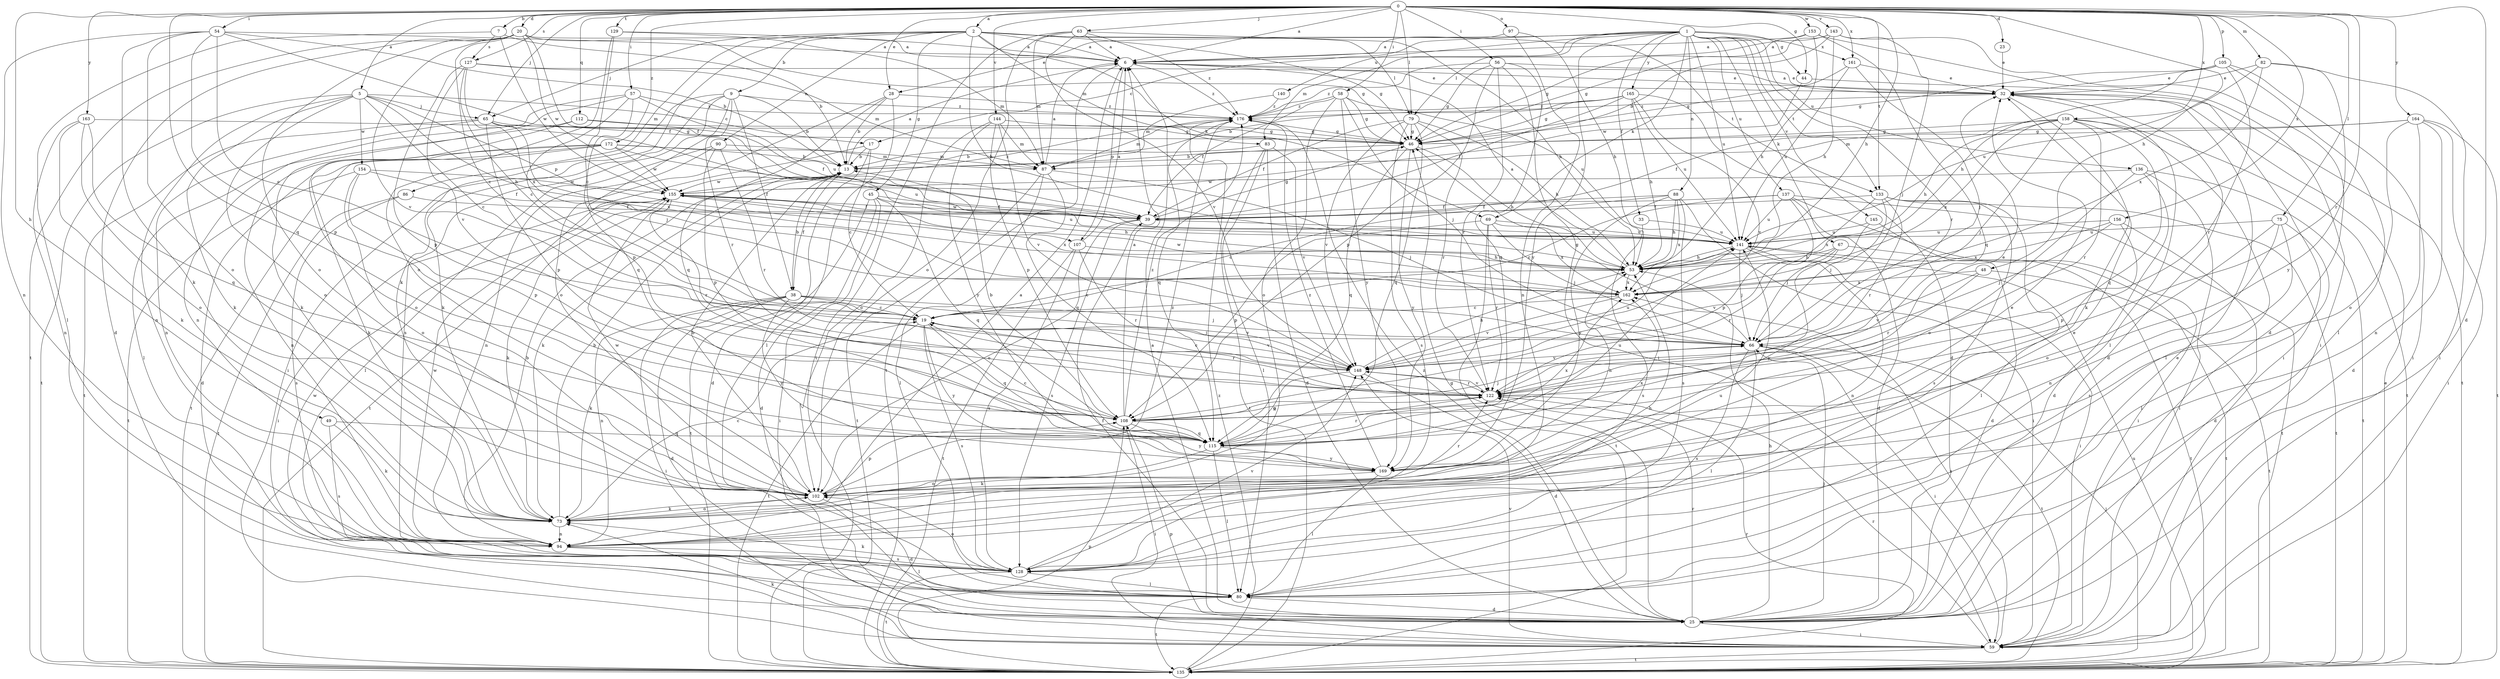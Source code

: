 strict digraph  {
0;
1;
2;
5;
6;
7;
9;
13;
17;
19;
20;
23;
25;
28;
32;
33;
38;
39;
44;
45;
46;
48;
49;
53;
54;
56;
57;
58;
59;
63;
65;
66;
67;
69;
73;
75;
79;
80;
82;
83;
86;
87;
88;
90;
94;
97;
102;
105;
107;
108;
112;
115;
122;
127;
128;
129;
133;
135;
136;
137;
140;
141;
143;
144;
145;
148;
153;
154;
155;
156;
158;
161;
162;
163;
164;
165;
169;
172;
176;
0 -> 2  [label=a];
0 -> 5  [label=a];
0 -> 6  [label=a];
0 -> 7  [label=b];
0 -> 20  [label=d];
0 -> 23  [label=d];
0 -> 25  [label=d];
0 -> 28  [label=e];
0 -> 44  [label=g];
0 -> 48  [label=h];
0 -> 49  [label=h];
0 -> 53  [label=h];
0 -> 54  [label=i];
0 -> 56  [label=i];
0 -> 57  [label=i];
0 -> 58  [label=i];
0 -> 63  [label=j];
0 -> 65  [label=j];
0 -> 75  [label=l];
0 -> 79  [label=l];
0 -> 82  [label=m];
0 -> 97  [label=o];
0 -> 105  [label=p];
0 -> 112  [label=q];
0 -> 115  [label=q];
0 -> 122  [label=r];
0 -> 127  [label=s];
0 -> 129  [label=t];
0 -> 133  [label=t];
0 -> 143  [label=v];
0 -> 144  [label=v];
0 -> 153  [label=w];
0 -> 156  [label=x];
0 -> 158  [label=x];
0 -> 161  [label=x];
0 -> 163  [label=y];
0 -> 164  [label=y];
0 -> 172  [label=z];
1 -> 17  [label=c];
1 -> 28  [label=e];
1 -> 33  [label=f];
1 -> 44  [label=g];
1 -> 67  [label=k];
1 -> 69  [label=k];
1 -> 79  [label=l];
1 -> 83  [label=m];
1 -> 88  [label=n];
1 -> 122  [label=r];
1 -> 133  [label=t];
1 -> 136  [label=u];
1 -> 137  [label=u];
1 -> 140  [label=u];
1 -> 141  [label=u];
1 -> 145  [label=v];
1 -> 161  [label=x];
1 -> 165  [label=y];
1 -> 169  [label=y];
2 -> 6  [label=a];
2 -> 9  [label=b];
2 -> 45  [label=g];
2 -> 46  [label=g];
2 -> 53  [label=h];
2 -> 65  [label=j];
2 -> 69  [label=k];
2 -> 73  [label=k];
2 -> 79  [label=l];
2 -> 83  [label=m];
2 -> 86  [label=m];
2 -> 90  [label=n];
2 -> 133  [label=t];
5 -> 17  [label=c];
5 -> 19  [label=c];
5 -> 53  [label=h];
5 -> 65  [label=j];
5 -> 73  [label=k];
5 -> 94  [label=n];
5 -> 102  [label=o];
5 -> 107  [label=p];
5 -> 135  [label=t];
5 -> 154  [label=w];
6 -> 32  [label=e];
6 -> 107  [label=p];
6 -> 135  [label=t];
6 -> 176  [label=z];
7 -> 13  [label=b];
7 -> 80  [label=l];
7 -> 127  [label=s];
7 -> 155  [label=w];
9 -> 13  [label=b];
9 -> 38  [label=f];
9 -> 59  [label=i];
9 -> 73  [label=k];
9 -> 115  [label=q];
9 -> 122  [label=r];
9 -> 128  [label=s];
9 -> 176  [label=z];
13 -> 6  [label=a];
13 -> 38  [label=f];
13 -> 73  [label=k];
13 -> 155  [label=w];
17 -> 13  [label=b];
17 -> 19  [label=c];
17 -> 25  [label=d];
17 -> 135  [label=t];
19 -> 66  [label=j];
19 -> 115  [label=q];
19 -> 122  [label=r];
19 -> 128  [label=s];
19 -> 135  [label=t];
19 -> 148  [label=v];
19 -> 169  [label=y];
20 -> 6  [label=a];
20 -> 19  [label=c];
20 -> 25  [label=d];
20 -> 39  [label=f];
20 -> 46  [label=g];
20 -> 102  [label=o];
20 -> 135  [label=t];
20 -> 148  [label=v];
20 -> 155  [label=w];
23 -> 32  [label=e];
25 -> 6  [label=a];
25 -> 32  [label=e];
25 -> 39  [label=f];
25 -> 46  [label=g];
25 -> 53  [label=h];
25 -> 59  [label=i];
25 -> 66  [label=j];
25 -> 122  [label=r];
25 -> 176  [label=z];
28 -> 13  [label=b];
28 -> 80  [label=l];
28 -> 102  [label=o];
28 -> 115  [label=q];
28 -> 176  [label=z];
32 -> 6  [label=a];
32 -> 25  [label=d];
32 -> 73  [label=k];
32 -> 80  [label=l];
32 -> 135  [label=t];
32 -> 176  [label=z];
33 -> 128  [label=s];
33 -> 141  [label=u];
38 -> 13  [label=b];
38 -> 19  [label=c];
38 -> 25  [label=d];
38 -> 59  [label=i];
38 -> 66  [label=j];
38 -> 73  [label=k];
38 -> 94  [label=n];
38 -> 148  [label=v];
38 -> 169  [label=y];
39 -> 46  [label=g];
39 -> 102  [label=o];
39 -> 128  [label=s];
39 -> 141  [label=u];
39 -> 155  [label=w];
44 -> 59  [label=i];
44 -> 155  [label=w];
45 -> 25  [label=d];
45 -> 39  [label=f];
45 -> 59  [label=i];
45 -> 115  [label=q];
45 -> 135  [label=t];
45 -> 141  [label=u];
46 -> 13  [label=b];
46 -> 53  [label=h];
46 -> 115  [label=q];
46 -> 169  [label=y];
48 -> 122  [label=r];
48 -> 135  [label=t];
48 -> 148  [label=v];
48 -> 162  [label=x];
49 -> 73  [label=k];
49 -> 115  [label=q];
49 -> 128  [label=s];
53 -> 6  [label=a];
53 -> 19  [label=c];
53 -> 162  [label=x];
54 -> 6  [label=a];
54 -> 13  [label=b];
54 -> 19  [label=c];
54 -> 39  [label=f];
54 -> 73  [label=k];
54 -> 94  [label=n];
54 -> 102  [label=o];
54 -> 108  [label=p];
56 -> 32  [label=e];
56 -> 46  [label=g];
56 -> 59  [label=i];
56 -> 108  [label=p];
56 -> 115  [label=q];
56 -> 122  [label=r];
56 -> 176  [label=z];
57 -> 66  [label=j];
57 -> 73  [label=k];
57 -> 94  [label=n];
57 -> 108  [label=p];
57 -> 141  [label=u];
57 -> 176  [label=z];
58 -> 39  [label=f];
58 -> 46  [label=g];
58 -> 66  [label=j];
58 -> 102  [label=o];
58 -> 141  [label=u];
58 -> 169  [label=y];
58 -> 176  [label=z];
59 -> 73  [label=k];
59 -> 108  [label=p];
59 -> 122  [label=r];
59 -> 135  [label=t];
59 -> 148  [label=v];
59 -> 162  [label=x];
63 -> 6  [label=a];
63 -> 53  [label=h];
63 -> 87  [label=m];
63 -> 102  [label=o];
63 -> 135  [label=t];
63 -> 148  [label=v];
63 -> 176  [label=z];
65 -> 46  [label=g];
65 -> 94  [label=n];
65 -> 108  [label=p];
65 -> 135  [label=t];
65 -> 141  [label=u];
65 -> 162  [label=x];
66 -> 46  [label=g];
66 -> 59  [label=i];
66 -> 80  [label=l];
66 -> 128  [label=s];
66 -> 135  [label=t];
66 -> 148  [label=v];
67 -> 53  [label=h];
67 -> 122  [label=r];
67 -> 135  [label=t];
67 -> 148  [label=v];
67 -> 169  [label=y];
69 -> 66  [label=j];
69 -> 108  [label=p];
69 -> 122  [label=r];
69 -> 135  [label=t];
69 -> 141  [label=u];
69 -> 162  [label=x];
73 -> 6  [label=a];
73 -> 13  [label=b];
73 -> 19  [label=c];
73 -> 32  [label=e];
73 -> 94  [label=n];
73 -> 102  [label=o];
75 -> 80  [label=l];
75 -> 94  [label=n];
75 -> 102  [label=o];
75 -> 128  [label=s];
75 -> 141  [label=u];
79 -> 39  [label=f];
79 -> 46  [label=g];
79 -> 53  [label=h];
79 -> 115  [label=q];
79 -> 122  [label=r];
79 -> 128  [label=s];
79 -> 148  [label=v];
80 -> 25  [label=d];
80 -> 135  [label=t];
80 -> 155  [label=w];
82 -> 32  [label=e];
82 -> 59  [label=i];
82 -> 141  [label=u];
82 -> 162  [label=x];
82 -> 169  [label=y];
83 -> 13  [label=b];
83 -> 25  [label=d];
83 -> 80  [label=l];
83 -> 135  [label=t];
83 -> 148  [label=v];
86 -> 39  [label=f];
86 -> 128  [label=s];
86 -> 135  [label=t];
87 -> 6  [label=a];
87 -> 66  [label=j];
87 -> 80  [label=l];
87 -> 115  [label=q];
87 -> 135  [label=t];
88 -> 19  [label=c];
88 -> 39  [label=f];
88 -> 53  [label=h];
88 -> 59  [label=i];
88 -> 128  [label=s];
88 -> 162  [label=x];
88 -> 169  [label=y];
90 -> 80  [label=l];
90 -> 87  [label=m];
90 -> 94  [label=n];
90 -> 108  [label=p];
90 -> 122  [label=r];
94 -> 13  [label=b];
94 -> 53  [label=h];
94 -> 80  [label=l];
94 -> 128  [label=s];
94 -> 141  [label=u];
94 -> 155  [label=w];
97 -> 6  [label=a];
97 -> 53  [label=h];
97 -> 94  [label=n];
102 -> 13  [label=b];
102 -> 25  [label=d];
102 -> 73  [label=k];
102 -> 108  [label=p];
102 -> 122  [label=r];
102 -> 155  [label=w];
102 -> 176  [label=z];
105 -> 32  [label=e];
105 -> 46  [label=g];
105 -> 53  [label=h];
105 -> 59  [label=i];
105 -> 80  [label=l];
105 -> 122  [label=r];
107 -> 6  [label=a];
107 -> 53  [label=h];
107 -> 122  [label=r];
107 -> 128  [label=s];
107 -> 135  [label=t];
108 -> 6  [label=a];
108 -> 13  [label=b];
108 -> 32  [label=e];
108 -> 59  [label=i];
108 -> 66  [label=j];
108 -> 115  [label=q];
108 -> 169  [label=y];
108 -> 176  [label=z];
112 -> 39  [label=f];
112 -> 46  [label=g];
112 -> 80  [label=l];
112 -> 102  [label=o];
115 -> 19  [label=c];
115 -> 73  [label=k];
115 -> 80  [label=l];
115 -> 122  [label=r];
115 -> 141  [label=u];
115 -> 162  [label=x];
115 -> 169  [label=y];
122 -> 108  [label=p];
122 -> 148  [label=v];
127 -> 19  [label=c];
127 -> 32  [label=e];
127 -> 87  [label=m];
127 -> 108  [label=p];
127 -> 148  [label=v];
127 -> 162  [label=x];
128 -> 32  [label=e];
128 -> 73  [label=k];
128 -> 80  [label=l];
128 -> 102  [label=o];
128 -> 135  [label=t];
128 -> 148  [label=v];
129 -> 6  [label=a];
129 -> 19  [label=c];
129 -> 87  [label=m];
129 -> 102  [label=o];
133 -> 39  [label=f];
133 -> 66  [label=j];
133 -> 80  [label=l];
133 -> 122  [label=r];
133 -> 128  [label=s];
133 -> 135  [label=t];
133 -> 162  [label=x];
135 -> 32  [label=e];
135 -> 66  [label=j];
135 -> 108  [label=p];
135 -> 122  [label=r];
135 -> 141  [label=u];
135 -> 176  [label=z];
136 -> 25  [label=d];
136 -> 59  [label=i];
136 -> 102  [label=o];
136 -> 135  [label=t];
136 -> 155  [label=w];
137 -> 19  [label=c];
137 -> 25  [label=d];
137 -> 39  [label=f];
137 -> 59  [label=i];
137 -> 108  [label=p];
137 -> 135  [label=t];
137 -> 141  [label=u];
140 -> 87  [label=m];
140 -> 176  [label=z];
141 -> 53  [label=h];
141 -> 59  [label=i];
141 -> 66  [label=j];
141 -> 94  [label=n];
141 -> 135  [label=t];
143 -> 6  [label=a];
143 -> 13  [label=b];
143 -> 25  [label=d];
143 -> 46  [label=g];
143 -> 53  [label=h];
143 -> 66  [label=j];
144 -> 46  [label=g];
144 -> 87  [label=m];
144 -> 102  [label=o];
144 -> 108  [label=p];
144 -> 148  [label=v];
144 -> 169  [label=y];
145 -> 25  [label=d];
145 -> 66  [label=j];
145 -> 141  [label=u];
148 -> 19  [label=c];
148 -> 25  [label=d];
148 -> 53  [label=h];
148 -> 115  [label=q];
148 -> 122  [label=r];
148 -> 141  [label=u];
153 -> 6  [label=a];
153 -> 46  [label=g];
153 -> 53  [label=h];
153 -> 59  [label=i];
153 -> 115  [label=q];
154 -> 39  [label=f];
154 -> 102  [label=o];
154 -> 108  [label=p];
154 -> 135  [label=t];
154 -> 155  [label=w];
155 -> 39  [label=f];
155 -> 53  [label=h];
155 -> 59  [label=i];
155 -> 73  [label=k];
155 -> 122  [label=r];
155 -> 162  [label=x];
155 -> 176  [label=z];
156 -> 25  [label=d];
156 -> 66  [label=j];
156 -> 108  [label=p];
156 -> 141  [label=u];
156 -> 162  [label=x];
158 -> 39  [label=f];
158 -> 46  [label=g];
158 -> 53  [label=h];
158 -> 66  [label=j];
158 -> 80  [label=l];
158 -> 115  [label=q];
158 -> 122  [label=r];
158 -> 135  [label=t];
158 -> 162  [label=x];
161 -> 32  [label=e];
161 -> 46  [label=g];
161 -> 66  [label=j];
161 -> 141  [label=u];
162 -> 19  [label=c];
162 -> 148  [label=v];
162 -> 155  [label=w];
163 -> 46  [label=g];
163 -> 73  [label=k];
163 -> 94  [label=n];
163 -> 102  [label=o];
163 -> 115  [label=q];
164 -> 25  [label=d];
164 -> 46  [label=g];
164 -> 59  [label=i];
164 -> 87  [label=m];
164 -> 94  [label=n];
164 -> 102  [label=o];
164 -> 135  [label=t];
165 -> 13  [label=b];
165 -> 25  [label=d];
165 -> 39  [label=f];
165 -> 46  [label=g];
165 -> 53  [label=h];
165 -> 141  [label=u];
165 -> 148  [label=v];
165 -> 176  [label=z];
169 -> 53  [label=h];
169 -> 80  [label=l];
169 -> 102  [label=o];
169 -> 162  [label=x];
169 -> 176  [label=z];
172 -> 13  [label=b];
172 -> 25  [label=d];
172 -> 73  [label=k];
172 -> 87  [label=m];
172 -> 94  [label=n];
172 -> 135  [label=t];
172 -> 141  [label=u];
172 -> 155  [label=w];
176 -> 46  [label=g];
176 -> 87  [label=m];
176 -> 115  [label=q];
}
